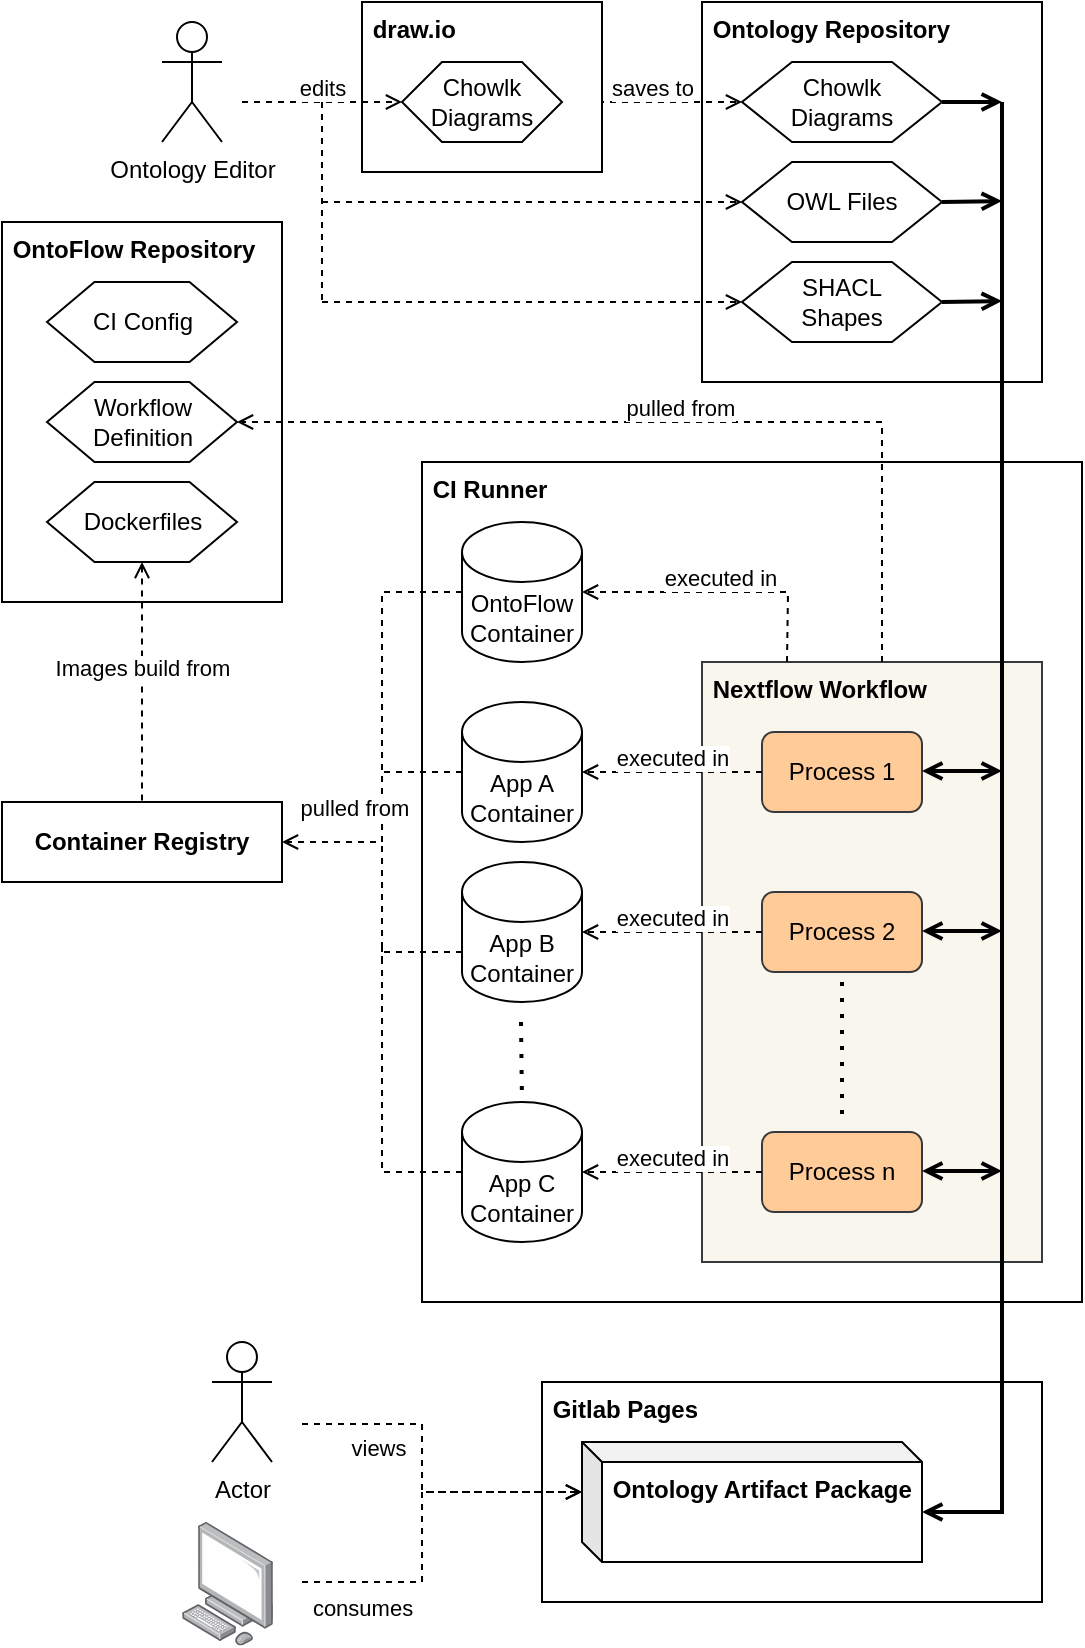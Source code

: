 <mxfile compressed="false" version="14.6.13" type="device">
  <diagram id="UE22mHZrhsa5b33594gn" name="Page-1">
    <mxGraphModel dx="461" dy="880" grid="1" gridSize="10" guides="1" tooltips="1" connect="1" arrows="1" fold="1" page="1" pageScale="1" pageWidth="827" pageHeight="1169" math="0" shadow="0">
      <root>
        <mxCell id="0" />
        <mxCell id="1" parent="0" />
        <mxCell id="rdDmTrpfYO3070jajBlG-77" value="&amp;nbsp;Gitlab Pages" style="rounded=0;whiteSpace=wrap;html=1;align=left;verticalAlign=top;container=0;fontStyle=1" parent="1" vertex="1">
          <mxGeometry x="380" y="710" width="250" height="110" as="geometry" />
        </mxCell>
        <mxCell id="rdDmTrpfYO3070jajBlG-21" value="&amp;nbsp;CI Runner" style="rounded=0;whiteSpace=wrap;html=1;align=left;verticalAlign=top;fontStyle=1" parent="1" vertex="1">
          <mxGeometry x="320" y="250" width="330" height="420" as="geometry" />
        </mxCell>
        <mxCell id="rdDmTrpfYO3070jajBlG-19" value="&amp;nbsp;Nextflow Workflow" style="rounded=0;whiteSpace=wrap;html=1;horizontal=1;verticalAlign=top;align=left;fillColor=#f9f7ed;strokeColor=#36393d;fontStyle=1" parent="1" vertex="1">
          <mxGeometry x="460" y="350" width="170" height="300" as="geometry" />
        </mxCell>
        <mxCell id="rdDmTrpfYO3070jajBlG-1" value="Process 1" style="rounded=1;whiteSpace=wrap;html=1;fillColor=#ffcc99;strokeColor=#36393d;" parent="1" vertex="1">
          <mxGeometry x="490" y="385" width="80" height="40" as="geometry" />
        </mxCell>
        <mxCell id="rdDmTrpfYO3070jajBlG-3" value="App A Container" style="shape=cylinder3;whiteSpace=wrap;html=1;boundedLbl=1;backgroundOutline=1;size=15;" parent="1" vertex="1">
          <mxGeometry x="340" y="370" width="60" height="70" as="geometry" />
        </mxCell>
        <mxCell id="rdDmTrpfYO3070jajBlG-4" value="executed in" style="endArrow=open;html=1;exitX=0;exitY=0.5;exitDx=0;exitDy=0;entryX=1;entryY=0.5;entryDx=0;entryDy=0;entryPerimeter=0;spacingBottom=15;dashed=1;endFill=0;" parent="1" source="rdDmTrpfYO3070jajBlG-1" target="rdDmTrpfYO3070jajBlG-3" edge="1">
          <mxGeometry width="50" height="50" relative="1" as="geometry">
            <mxPoint x="630" y="555" as="sourcePoint" />
            <mxPoint x="680" y="505" as="targetPoint" />
          </mxGeometry>
        </mxCell>
        <mxCell id="rdDmTrpfYO3070jajBlG-5" value="Process 2" style="rounded=1;whiteSpace=wrap;html=1;fillColor=#ffcc99;strokeColor=#36393d;" parent="1" vertex="1">
          <mxGeometry x="490" y="465" width="80" height="40" as="geometry" />
        </mxCell>
        <mxCell id="rdDmTrpfYO3070jajBlG-6" value="App B&lt;br&gt;Container" style="shape=cylinder3;whiteSpace=wrap;html=1;boundedLbl=1;backgroundOutline=1;size=15;" parent="1" vertex="1">
          <mxGeometry x="340" y="450" width="60" height="70" as="geometry" />
        </mxCell>
        <mxCell id="rdDmTrpfYO3070jajBlG-7" value="executed in" style="endArrow=open;html=1;exitX=0;exitY=0.5;exitDx=0;exitDy=0;entryX=1;entryY=0.5;entryDx=0;entryDy=0;entryPerimeter=0;spacingBottom=15;dashed=1;endFill=0;" parent="1" source="rdDmTrpfYO3070jajBlG-5" target="rdDmTrpfYO3070jajBlG-6" edge="1">
          <mxGeometry width="50" height="50" relative="1" as="geometry">
            <mxPoint x="630" y="635" as="sourcePoint" />
            <mxPoint x="680" y="585" as="targetPoint" />
          </mxGeometry>
        </mxCell>
        <mxCell id="rdDmTrpfYO3070jajBlG-8" value="" style="endArrow=none;dashed=1;html=1;dashPattern=1 3;strokeWidth=2;" parent="1" edge="1">
          <mxGeometry width="50" height="50" relative="1" as="geometry">
            <mxPoint x="369.5" y="530" as="sourcePoint" />
            <mxPoint x="370" y="570" as="targetPoint" />
          </mxGeometry>
        </mxCell>
        <mxCell id="rdDmTrpfYO3070jajBlG-9" value="" style="endArrow=none;dashed=1;html=1;dashPattern=1 3;strokeWidth=2;" parent="1" edge="1">
          <mxGeometry width="50" height="50" relative="1" as="geometry">
            <mxPoint x="530" y="510" as="sourcePoint" />
            <mxPoint x="530" y="580" as="targetPoint" />
          </mxGeometry>
        </mxCell>
        <mxCell id="rdDmTrpfYO3070jajBlG-16" value="Process n" style="rounded=1;whiteSpace=wrap;html=1;fillColor=#ffcc99;strokeColor=#36393d;" parent="1" vertex="1">
          <mxGeometry x="490" y="585" width="80" height="40" as="geometry" />
        </mxCell>
        <mxCell id="rdDmTrpfYO3070jajBlG-17" value="App C&lt;br&gt;Container" style="shape=cylinder3;whiteSpace=wrap;html=1;boundedLbl=1;backgroundOutline=1;size=15;" parent="1" vertex="1">
          <mxGeometry x="340" y="570" width="60" height="70" as="geometry" />
        </mxCell>
        <mxCell id="rdDmTrpfYO3070jajBlG-18" value="executed in" style="endArrow=open;html=1;exitX=0;exitY=0.5;exitDx=0;exitDy=0;entryX=1;entryY=0.5;entryDx=0;entryDy=0;entryPerimeter=0;spacingBottom=15;dashed=1;endFill=0;" parent="1" source="rdDmTrpfYO3070jajBlG-16" target="rdDmTrpfYO3070jajBlG-17" edge="1">
          <mxGeometry width="50" height="50" relative="1" as="geometry">
            <mxPoint x="630" y="755" as="sourcePoint" />
            <mxPoint x="680" y="705" as="targetPoint" />
          </mxGeometry>
        </mxCell>
        <mxCell id="rdDmTrpfYO3070jajBlG-22" value="OntoFlow Container" style="shape=cylinder3;whiteSpace=wrap;html=1;boundedLbl=1;backgroundOutline=1;size=15;" parent="1" vertex="1">
          <mxGeometry x="340" y="280" width="60" height="70" as="geometry" />
        </mxCell>
        <mxCell id="rdDmTrpfYO3070jajBlG-24" value="Container Registry" style="rounded=0;whiteSpace=wrap;html=1;align=center;fontStyle=1" parent="1" vertex="1">
          <mxGeometry x="110" y="420" width="140" height="40" as="geometry" />
        </mxCell>
        <mxCell id="rdDmTrpfYO3070jajBlG-27" value="" style="endArrow=none;html=1;spacingBottom=15;dashed=1;exitX=0;exitY=0.5;exitDx=0;exitDy=0;exitPerimeter=0;endFill=0;" parent="1" source="rdDmTrpfYO3070jajBlG-3" edge="1">
          <mxGeometry x="-0.015" y="-3" width="50" height="50" relative="1" as="geometry">
            <mxPoint x="510" y="345" as="sourcePoint" />
            <mxPoint x="300" y="405" as="targetPoint" />
            <Array as="points">
              <mxPoint x="300" y="405" />
            </Array>
            <mxPoint as="offset" />
          </mxGeometry>
        </mxCell>
        <mxCell id="rdDmTrpfYO3070jajBlG-42" value="&amp;nbsp;Ontology Repository" style="rounded=0;whiteSpace=wrap;html=1;align=left;verticalAlign=top;container=0;fontStyle=1" parent="1" vertex="1">
          <mxGeometry x="460" y="20" width="170" height="190" as="geometry" />
        </mxCell>
        <mxCell id="rdDmTrpfYO3070jajBlG-43" value="SHACL&lt;br&gt;Shapes" style="shape=hexagon;rounded=0;whiteSpace=wrap;html=1;align=center;container=0;" parent="1" vertex="1">
          <mxGeometry x="480" y="150" width="100" height="40" as="geometry" />
        </mxCell>
        <mxCell id="rdDmTrpfYO3070jajBlG-44" value="OWL Files&lt;br&gt;" style="shape=hexagon;rounded=0;whiteSpace=wrap;html=1;align=center;container=0;" parent="1" vertex="1">
          <mxGeometry x="480" y="100" width="100" height="40" as="geometry" />
        </mxCell>
        <mxCell id="rdDmTrpfYO3070jajBlG-45" value="Chowlk&lt;br&gt;Diagrams" style="shape=hexagon;rounded=0;whiteSpace=wrap;html=1;align=center;container=0;" parent="1" vertex="1">
          <mxGeometry x="480" y="50" width="100" height="40" as="geometry" />
        </mxCell>
        <mxCell id="rdDmTrpfYO3070jajBlG-49" value="" style="endArrow=none;html=1;entryX=1;entryY=0.5;entryDx=0;entryDy=0;endFill=0;startArrow=open;startFill=0;strokeWidth=2;" parent="1" target="rdDmTrpfYO3070jajBlG-45" edge="1">
          <mxGeometry width="50" height="50" relative="1" as="geometry">
            <mxPoint x="610" y="70" as="sourcePoint" />
            <mxPoint x="670" y="100" as="targetPoint" />
          </mxGeometry>
        </mxCell>
        <mxCell id="rdDmTrpfYO3070jajBlG-50" value="" style="endArrow=none;html=1;entryX=1;entryY=0.5;entryDx=0;entryDy=0;startArrow=open;startFill=0;strokeWidth=2;" parent="1" target="rdDmTrpfYO3070jajBlG-44" edge="1">
          <mxGeometry width="50" height="50" relative="1" as="geometry">
            <mxPoint x="610" y="119.5" as="sourcePoint" />
            <mxPoint x="570" y="119.5" as="targetPoint" />
          </mxGeometry>
        </mxCell>
        <mxCell id="rdDmTrpfYO3070jajBlG-51" value="" style="endArrow=none;html=1;startArrow=open;startFill=0;strokeWidth=2;" parent="1" edge="1">
          <mxGeometry width="50" height="50" relative="1" as="geometry">
            <mxPoint x="610" y="169.5" as="sourcePoint" />
            <mxPoint x="580" y="170" as="targetPoint" />
          </mxGeometry>
        </mxCell>
        <mxCell id="rdDmTrpfYO3070jajBlG-52" value="" style="endArrow=none;html=1;strokeWidth=2;exitX=0;exitY=0;exitDx=170;exitDy=35;exitPerimeter=0;rounded=0;endFill=0;startArrow=open;startFill=0;" parent="1" source="OtAZPo0GHTf_VjwyXPiX-2" edge="1">
          <mxGeometry width="50" height="50" relative="1" as="geometry">
            <mxPoint x="610" y="760" as="sourcePoint" />
            <mxPoint x="610" y="70" as="targetPoint" />
            <Array as="points">
              <mxPoint x="610" y="775" />
            </Array>
          </mxGeometry>
        </mxCell>
        <mxCell id="rdDmTrpfYO3070jajBlG-55" value="" style="endArrow=open;html=1;entryX=1;entryY=0.5;entryDx=0;entryDy=0;endFill=0;startArrow=open;startFill=0;strokeWidth=2;" parent="1" edge="1">
          <mxGeometry width="50" height="50" relative="1" as="geometry">
            <mxPoint x="610" y="404.5" as="sourcePoint" />
            <mxPoint x="570" y="404.5" as="targetPoint" />
          </mxGeometry>
        </mxCell>
        <mxCell id="rdDmTrpfYO3070jajBlG-56" value="" style="endArrow=open;html=1;entryX=1;entryY=0.5;entryDx=0;entryDy=0;endFill=0;startArrow=open;startFill=0;strokeWidth=2;" parent="1" edge="1">
          <mxGeometry width="50" height="50" relative="1" as="geometry">
            <mxPoint x="610" y="604.5" as="sourcePoint" />
            <mxPoint x="570" y="604.5" as="targetPoint" />
          </mxGeometry>
        </mxCell>
        <mxCell id="rdDmTrpfYO3070jajBlG-57" value="" style="endArrow=open;html=1;entryX=1;entryY=0.5;entryDx=0;entryDy=0;endFill=0;startArrow=open;startFill=0;strokeWidth=2;" parent="1" edge="1">
          <mxGeometry width="50" height="50" relative="1" as="geometry">
            <mxPoint x="610" y="484.5" as="sourcePoint" />
            <mxPoint x="570" y="484.5" as="targetPoint" />
          </mxGeometry>
        </mxCell>
        <mxCell id="rdDmTrpfYO3070jajBlG-59" value="Ontology Editor" style="shape=umlActor;verticalLabelPosition=bottom;verticalAlign=top;html=1;outlineConnect=0;align=center;" parent="1" vertex="1">
          <mxGeometry x="190" y="30" width="30" height="60" as="geometry" />
        </mxCell>
        <mxCell id="rdDmTrpfYO3070jajBlG-60" value="Actor" style="shape=umlActor;verticalLabelPosition=bottom;verticalAlign=top;html=1;outlineConnect=0;align=center;" parent="1" vertex="1">
          <mxGeometry x="215" y="690" width="30" height="60" as="geometry" />
        </mxCell>
        <mxCell id="rdDmTrpfYO3070jajBlG-65" value="saves to" style="endArrow=open;html=1;spacingBottom=15;dashed=1;entryX=0;entryY=0.5;entryDx=0;entryDy=0;exitX=1;exitY=0.5;exitDx=0;exitDy=0;endFill=0;" parent="1" source="rdDmTrpfYO3070jajBlG-73" target="rdDmTrpfYO3070jajBlG-45" edge="1">
          <mxGeometry width="50" height="50" relative="1" as="geometry">
            <mxPoint x="490" y="325" as="sourcePoint" />
            <mxPoint x="410" y="325" as="targetPoint" />
          </mxGeometry>
        </mxCell>
        <mxCell id="rdDmTrpfYO3070jajBlG-70" value="" style="endArrow=open;html=1;spacingBottom=15;dashed=1;endFill=0;entryX=0;entryY=0.5;entryDx=0;entryDy=0;" parent="1" target="rdDmTrpfYO3070jajBlG-43" edge="1">
          <mxGeometry width="50" height="50" relative="1" as="geometry">
            <mxPoint x="270" y="170" as="sourcePoint" />
            <mxPoint x="300" y="80" as="targetPoint" />
            <Array as="points" />
          </mxGeometry>
        </mxCell>
        <mxCell id="rdDmTrpfYO3070jajBlG-75" value="" style="endArrow=open;html=1;spacingBottom=15;dashed=1;endFill=0;entryX=0;entryY=0.5;entryDx=0;entryDy=0;" parent="1" target="rdDmTrpfYO3070jajBlG-44" edge="1">
          <mxGeometry width="50" height="50" relative="1" as="geometry">
            <mxPoint x="270" y="120" as="sourcePoint" />
            <mxPoint x="490" y="119.5" as="targetPoint" />
            <Array as="points" />
          </mxGeometry>
        </mxCell>
        <mxCell id="rdDmTrpfYO3070jajBlG-76" value="" style="endArrow=none;html=1;spacingBottom=15;dashed=1;endFill=0;" parent="1" edge="1">
          <mxGeometry width="50" height="50" relative="1" as="geometry">
            <mxPoint x="270" y="70" as="sourcePoint" />
            <mxPoint x="270" y="170" as="targetPoint" />
            <Array as="points">
              <mxPoint x="270" y="120" />
            </Array>
          </mxGeometry>
        </mxCell>
        <mxCell id="rdDmTrpfYO3070jajBlG-87" value="" style="points=[];aspect=fixed;html=1;align=center;shadow=0;dashed=0;image;image=img/lib/allied_telesis/computer_and_terminals/Personal_Computer.svg;" parent="1" vertex="1">
          <mxGeometry x="200" y="780" width="45.6" height="61.8" as="geometry" />
        </mxCell>
        <mxCell id="rdDmTrpfYO3070jajBlG-88" value="consumes" style="endArrow=open;html=1;spacingBottom=15;dashed=1;endFill=0;entryX=0;entryY=0;entryDx=0;entryDy=25;entryPerimeter=0;rounded=0;" parent="1" edge="1" target="OtAZPo0GHTf_VjwyXPiX-2">
          <mxGeometry x="-0.676" y="-20" width="50" height="50" relative="1" as="geometry">
            <mxPoint x="260" y="810" as="sourcePoint" />
            <mxPoint x="350" y="821.8" as="targetPoint" />
            <Array as="points">
              <mxPoint x="320" y="810" />
              <mxPoint x="320" y="765" />
            </Array>
            <mxPoint as="offset" />
          </mxGeometry>
        </mxCell>
        <mxCell id="rdDmTrpfYO3070jajBlG-90" value="pulled from&lt;br&gt;" style="endArrow=open;html=1;spacingBottom=15;dashed=1;entryX=1;entryY=0.5;entryDx=0;entryDy=0;exitX=0;exitY=0.5;exitDx=0;exitDy=0;exitPerimeter=0;endFill=0;rounded=0;" parent="1" source="rdDmTrpfYO3070jajBlG-22" target="rdDmTrpfYO3070jajBlG-24" edge="1">
          <mxGeometry x="0.667" y="-10" width="50" height="50" relative="1" as="geometry">
            <mxPoint x="340" y="315" as="sourcePoint" />
            <mxPoint x="240" y="440" as="targetPoint" />
            <Array as="points">
              <mxPoint x="300" y="315" />
              <mxPoint x="300" y="440" />
            </Array>
            <mxPoint as="offset" />
          </mxGeometry>
        </mxCell>
        <mxCell id="rdDmTrpfYO3070jajBlG-92" value="" style="endArrow=none;html=1;spacingBottom=15;dashed=1;exitX=0;exitY=0;exitDx=0;exitDy=45;exitPerimeter=0;endFill=0;rounded=0;" parent="1" source="rdDmTrpfYO3070jajBlG-6" edge="1">
          <mxGeometry width="50" height="50" relative="1" as="geometry">
            <mxPoint x="340" y="495" as="sourcePoint" />
            <mxPoint x="300" y="440" as="targetPoint" />
            <Array as="points">
              <mxPoint x="300" y="495" />
              <mxPoint x="300" y="440" />
            </Array>
          </mxGeometry>
        </mxCell>
        <mxCell id="rdDmTrpfYO3070jajBlG-95" value="" style="endArrow=none;html=1;spacingBottom=15;dashed=1;exitX=0;exitY=0.5;exitDx=0;exitDy=0;exitPerimeter=0;endFill=0;rounded=0;" parent="1" source="rdDmTrpfYO3070jajBlG-17" edge="1">
          <mxGeometry width="50" height="50" relative="1" as="geometry">
            <mxPoint x="340" y="605" as="sourcePoint" />
            <mxPoint x="300" y="500" as="targetPoint" />
            <Array as="points">
              <mxPoint x="300" y="605" />
              <mxPoint x="300" y="500" />
              <mxPoint x="300" y="490" />
            </Array>
          </mxGeometry>
        </mxCell>
        <mxCell id="rdDmTrpfYO3070jajBlG-31" value="&amp;nbsp;OntoFlow Repository" style="rounded=0;whiteSpace=wrap;html=1;align=left;verticalAlign=top;fontStyle=1" parent="1" vertex="1">
          <mxGeometry x="110" y="130" width="140" height="190" as="geometry" />
        </mxCell>
        <mxCell id="rdDmTrpfYO3070jajBlG-32" value="Dockerfiles" style="shape=hexagon;rounded=0;whiteSpace=wrap;html=1;align=center;" parent="1" vertex="1">
          <mxGeometry x="132.5" y="260" width="95" height="40" as="geometry" />
        </mxCell>
        <mxCell id="rdDmTrpfYO3070jajBlG-33" value="Workflow Definition" style="shape=hexagon;rounded=0;whiteSpace=wrap;html=1;align=center;" parent="1" vertex="1">
          <mxGeometry x="132.5" y="210" width="95" height="40" as="geometry" />
        </mxCell>
        <mxCell id="rdDmTrpfYO3070jajBlG-34" value="CI Config" style="shape=hexagon;rounded=0;whiteSpace=wrap;html=1;align=center;" parent="1" vertex="1">
          <mxGeometry x="132.5" y="160" width="95" height="40" as="geometry" />
        </mxCell>
        <mxCell id="rdDmTrpfYO3070jajBlG-37" value="Images build from" style="endArrow=none;html=1;spacingBottom=15;dashed=1;exitX=0.5;exitY=1;exitDx=0;exitDy=0;endFill=0;startArrow=open;startFill=0;entryX=0.5;entryY=0;entryDx=0;entryDy=0;" parent="1" source="rdDmTrpfYO3070jajBlG-32" target="rdDmTrpfYO3070jajBlG-24" edge="1">
          <mxGeometry width="50" height="50" relative="1" as="geometry">
            <mxPoint x="350" y="325" as="sourcePoint" />
            <mxPoint x="180" y="420" as="targetPoint" />
          </mxGeometry>
        </mxCell>
        <mxCell id="rdDmTrpfYO3070jajBlG-63" value="&amp;nbsp;draw.io" style="rounded=0;whiteSpace=wrap;html=1;align=left;horizontal=1;verticalAlign=top;fontStyle=1" parent="1" vertex="1">
          <mxGeometry x="290" y="20" width="120" height="85" as="geometry" />
        </mxCell>
        <mxCell id="rdDmTrpfYO3070jajBlG-73" value="Chowlk Diagrams" style="shape=hexagon;rounded=0;whiteSpace=wrap;html=1;align=center;container=0;" parent="1" vertex="1">
          <mxGeometry x="310" y="50" width="80" height="40" as="geometry" />
        </mxCell>
        <mxCell id="rdDmTrpfYO3070jajBlG-98" value="executed in" style="endArrow=open;html=1;spacingBottom=15;dashed=1;entryX=1;entryY=0.5;entryDx=0;entryDy=0;entryPerimeter=0;endFill=0;exitX=0.25;exitY=0;exitDx=0;exitDy=0;rounded=0;" parent="1" source="rdDmTrpfYO3070jajBlG-19" target="rdDmTrpfYO3070jajBlG-22" edge="1">
          <mxGeometry width="50" height="50" relative="1" as="geometry">
            <mxPoint x="510" y="350" as="sourcePoint" />
            <mxPoint x="400" y="315" as="targetPoint" />
            <Array as="points">
              <mxPoint x="503" y="315" />
            </Array>
          </mxGeometry>
        </mxCell>
        <mxCell id="rdDmTrpfYO3070jajBlG-69" value="edits" style="endArrow=open;html=1;spacingBottom=15;dashed=1;endFill=0;entryX=0;entryY=0.5;entryDx=0;entryDy=0;startArrow=none;startFill=0;" parent="1" target="rdDmTrpfYO3070jajBlG-73" edge="1">
          <mxGeometry width="50" height="50" relative="1" as="geometry">
            <mxPoint x="230" y="70" as="sourcePoint" />
            <mxPoint x="290" y="60" as="targetPoint" />
            <Array as="points" />
          </mxGeometry>
        </mxCell>
        <mxCell id="rdDmTrpfYO3070jajBlG-40" value="pulled from" style="endArrow=open;html=1;spacingBottom=15;dashed=1;entryX=1;entryY=0.5;entryDx=0;entryDy=0;endFill=0;rounded=0;" parent="1" target="rdDmTrpfYO3070jajBlG-33" edge="1">
          <mxGeometry width="50" height="50" relative="1" as="geometry">
            <mxPoint x="550" y="350" as="sourcePoint" />
            <mxPoint x="220" y="220" as="targetPoint" />
            <Array as="points">
              <mxPoint x="550" y="230" />
            </Array>
          </mxGeometry>
        </mxCell>
        <mxCell id="OtAZPo0GHTf_VjwyXPiX-1" value="" style="group" parent="1" vertex="1" connectable="0">
          <mxGeometry x="400" y="740" width="170" height="60" as="geometry" />
        </mxCell>
        <mxCell id="OtAZPo0GHTf_VjwyXPiX-2" value="&amp;nbsp;Ontology Artifact Package" style="shape=cube;whiteSpace=wrap;html=1;boundedLbl=1;backgroundOutline=1;darkOpacity=0.05;darkOpacity2=0.1;size=10;verticalAlign=top;align=left;fontStyle=1" parent="OtAZPo0GHTf_VjwyXPiX-1" vertex="1">
          <mxGeometry width="170" height="60" as="geometry" />
        </mxCell>
        <mxCell id="x2SmJ_OQAYyNHYIsauPd-2" value="views&lt;br&gt;" style="endArrow=open;html=1;spacingBottom=15;dashed=1;entryX=0;entryY=0;entryDx=0;entryDy=25;endFill=0;entryPerimeter=0;rounded=0;" edge="1" parent="1" target="OtAZPo0GHTf_VjwyXPiX-2">
          <mxGeometry x="-0.564" y="-19" width="50" height="50" relative="1" as="geometry">
            <mxPoint x="260" y="731" as="sourcePoint" />
            <mxPoint x="400" y="765" as="targetPoint" />
            <Array as="points">
              <mxPoint x="320" y="731" />
              <mxPoint x="320" y="765" />
            </Array>
            <mxPoint as="offset" />
          </mxGeometry>
        </mxCell>
      </root>
    </mxGraphModel>
  </diagram>
</mxfile>
